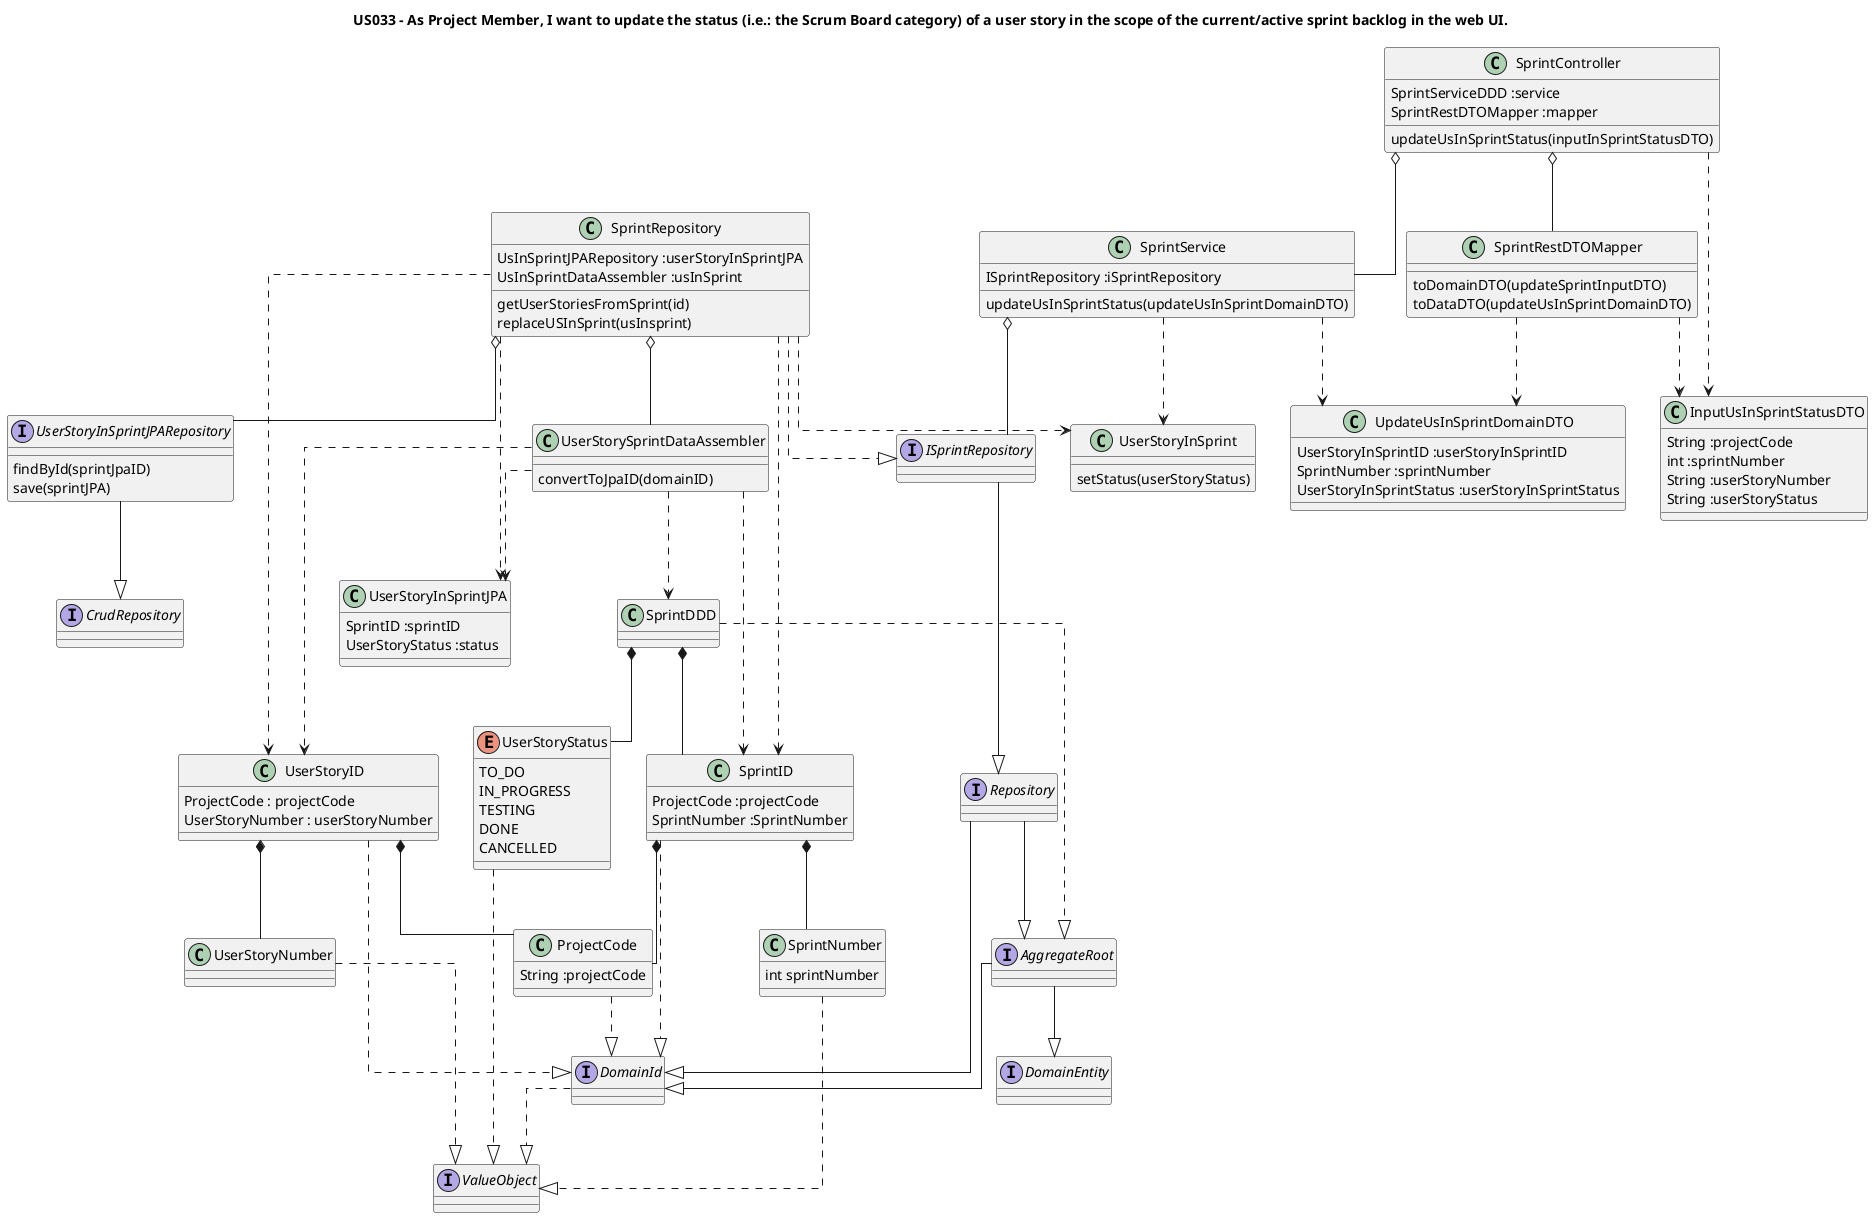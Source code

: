 @startuml
skinparam linetype ortho
title "US033 - As Project Member, I want to update the status (i.e.: the Scrum Board category) of a user story in the scope of the current/active sprint backlog in the web UI."

class SprintController {
SprintServiceDDD :service
SprintRestDTOMapper :mapper
updateUsInSprintStatus(inputInSprintStatusDTO)
}

class SprintService {
ISprintRepository :iSprintRepository
updateUsInSprintStatus(updateUsInSprintDomainDTO)
}

class SprintRepository {
UsInSprintJPARepository :userStoryInSprintJPA
UsInSprintDataAssembler :usInSprint
getUserStoriesFromSprint(id)
replaceUSInSprint(usInsprint)
}

class UserStorySprintDataAssembler {
convertToJpaID(domainID)
}

Interface UserStoryInSprintJPARepository {
findById(sprintJpaID)
save(sprintJPA)
}

class UserStoryInSprint {
setStatus(userStoryStatus)
}

class UserStoryInSprintJPA {
SprintID :sprintID
UserStoryStatus :status
}

class SprintRestDTOMapper {
toDomainDTO(updateSprintInputDTO)
toDataDTO(updateUsInSprintDomainDTO)
}

class InputUsInSprintStatusDTO  {
String :projectCode
int :sprintNumber
String :userStoryNumber
String :userStoryStatus
}

class UpdateUsInSprintDomainDTO  {
UserStoryInSprintID :userStoryInSprintID
SprintNumber :sprintNumber
UserStoryInSprintStatus :userStoryInSprintStatus
}

enum UserStoryStatus{
TO_DO
IN_PROGRESS
TESTING
DONE
CANCELLED
}

class SprintID{
ProjectCode :projectCode
SprintNumber :SprintNumber
}

class UserStoryID {
ProjectCode : projectCode
UserStoryNumber : userStoryNumber
}

class ProjectCode{
String :projectCode
}

class SprintNumber{
int sprintNumber
}

interface ISprintRepository
interface Repository
interface CrudRepository
interface DomainId
interface AggregateRoot
interface DomainEntity
interface ValueObject

UserStorySprintDataAssembler ..> SprintID
UserStorySprintDataAssembler ..> UserStoryID
UserStorySprintDataAssembler ..> UserStoryInSprintJPA
UserStorySprintDataAssembler ..> SprintDDD

SprintRestDTOMapper ..> UpdateUsInSprintDomainDTO
SprintRestDTOMapper ..> InputUsInSprintStatusDTO

SprintController o--  SprintService
SprintController o-- SprintRestDTOMapper
SprintController ..> InputUsInSprintStatusDTO

SprintService ..> UpdateUsInSprintDomainDTO
SprintService o-- ISprintRepository
SprintService ..> UserStoryInSprint

SprintRepository ..|> ISprintRepository
SprintRepository o-- UserStorySprintDataAssembler
SprintRepository o-- UserStoryInSprintJPARepository
SprintRepository ..> UserStoryInSprint
SprintRepository ..> UserStoryInSprintJPA
SprintRepository ..> SprintID
SprintRepository ..> UserStoryID


ISprintRepository --|> Repository

UserStoryInSprintJPARepository --|> CrudRepository

SprintDDD *-- UserStoryStatus
SprintDDD *-- SprintID
SprintDDD -..|> AggregateRoot

UserStoryStatus -..|> ValueObject
UserStoryNumber -..|> ValueObject
SprintNumber -..|> ValueObject


SprintID ..|> DomainId
SprintID *-- ProjectCode
SprintID *-- SprintNumber

UserStoryID ..|> DomainId
UserStoryID *-- ProjectCode
UserStoryID *-- UserStoryNumber


ProjectCode ..|> DomainId

DomainId ..|> ValueObject

AggregateRoot --|> DomainId
AggregateRoot --|> DomainEntity

Repository --|> DomainId
Repository --|> AggregateRoot
@enduml